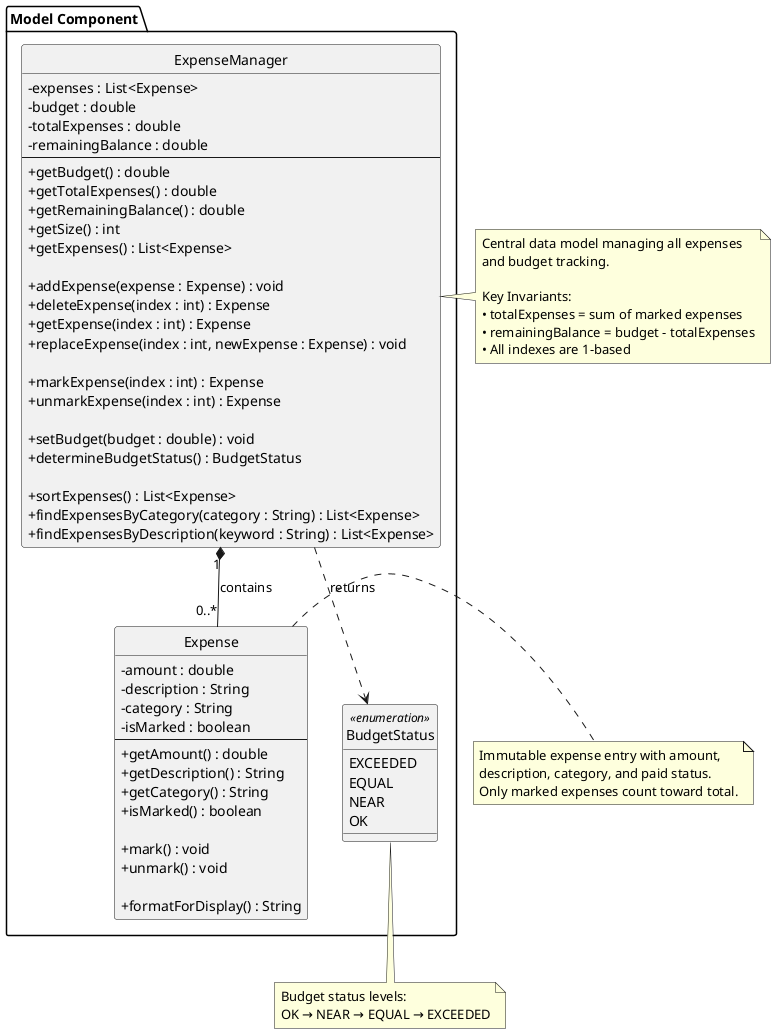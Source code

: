 @startuml
hide circle
skinparam classAttributeIconSize 0
package "Model Component" {
    class ExpenseManager {
        - expenses : List<Expense>
        - budget : double
        - totalExpenses : double
        - remainingBalance : double
        --
        + getBudget() : double
        + getTotalExpenses() : double
        + getRemainingBalance() : double
        + getSize() : int
        + getExpenses() : List<Expense>

        + addExpense(expense : Expense) : void
        + deleteExpense(index : int) : Expense
        + getExpense(index : int) : Expense
        + replaceExpense(index : int, newExpense : Expense) : void

        + markExpense(index : int) : Expense
        + unmarkExpense(index : int) : Expense

        + setBudget(budget : double) : void
        + determineBudgetStatus() : BudgetStatus

        + sortExpenses() : List<Expense>
        + findExpensesByCategory(category : String) : List<Expense>
        + findExpensesByDescription(keyword : String) : List<Expense>
    }

    class Expense {
        - amount : double
        - description : String
        - category : String
        - isMarked : boolean
        --
        + getAmount() : double
        + getDescription() : String
        + getCategory() : String
        + isMarked() : boolean

        + mark() : void
        + unmark() : void

        + formatForDisplay() : String
    }

    enum BudgetStatus <<enumeration>> {
        EXCEEDED
        EQUAL
        NEAR
        OK
    }
}

' Relationships
ExpenseManager "1" *-- "0..*" Expense : contains
ExpenseManager ..> BudgetStatus : returns

note right of ExpenseManager
  Central data model managing all expenses
  and budget tracking.

  Key Invariants:
  • totalExpenses = sum of marked expenses
  • remainingBalance = budget - totalExpenses
  • All indexes are 1-based
end note

note right of Expense
  Immutable expense entry with amount,
  description, category, and paid status.
  Only marked expenses count toward total.
end note

note bottom of BudgetStatus
  Budget status levels:
  OK → NEAR → EQUAL → EXCEEDED
end note

@enduml

